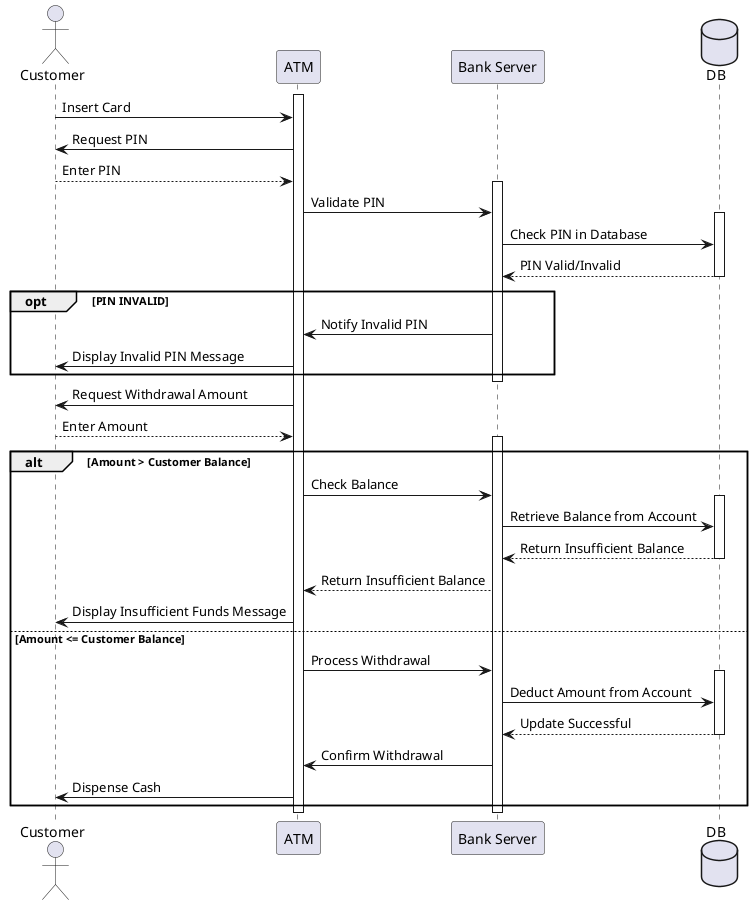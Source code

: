 @startuml

' -> indicates a message from one participant to another
' --> indicates a return message

actor Customer as C
participant ATM as A
participant "Bank Server" as B
database DB 

activate A
C -> A : Insert Card
A -> C : Request PIN
C --> A : Enter PIN
activate B
A -> B : Validate PIN
activate DB
B -> DB : Check PIN in Database
DB --> B : PIN Valid/Invalid
deactivate DB
opt PIN INVALID 
    B -> A : Notify Invalid PIN
    A -> C : Display Invalid PIN Message
end
deactivate B
A -> C : Request Withdrawal Amount
C --> A : Enter Amount
alt Amount > Customer Balance
    activate B
    A -> B : Check Balance
    activate DB
    B -> DB : Retrieve Balance from Account
    DB --> B : Return Insufficient Balance
    deactivate DB
    B --> A : Return Insufficient Balance
    A -> C : Display Insufficient Funds Message
else Amount <= Customer Balance
    A -> B : Process Withdrawal
    activate DB
    B -> DB : Deduct Amount from Account
    DB --> B : Update Successful
    deactivate DB
    B -> A : Confirm Withdrawal
    A -> C : Dispense Cash
end
deactivate B
deactivate A
@enduml
